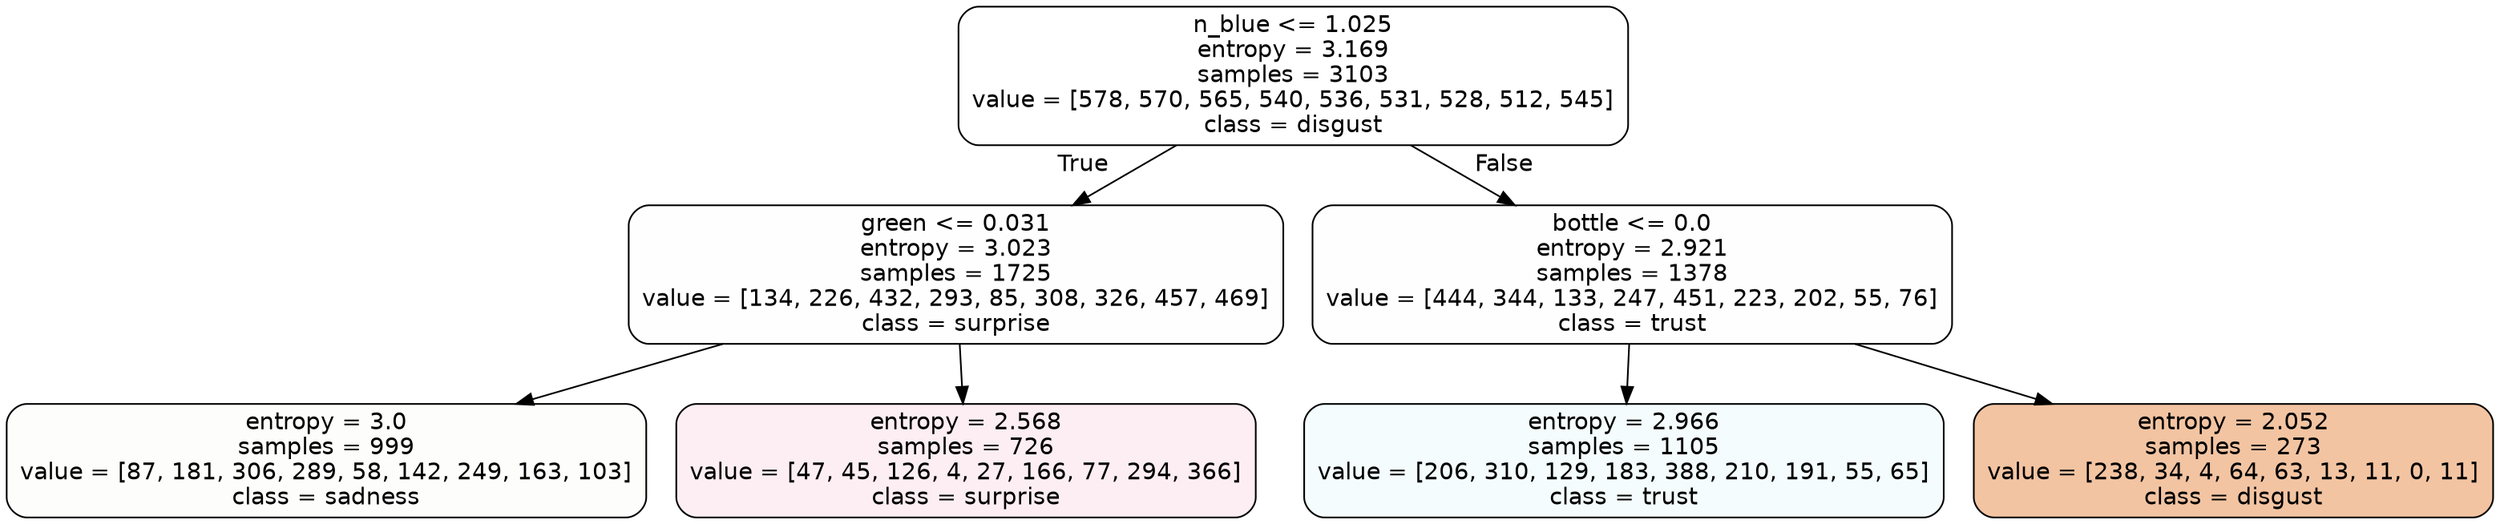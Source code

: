 digraph Tree {
node [shape=box, style="filled, rounded", color="black", fontname=helvetica] ;
edge [fontname=helvetica] ;
0 [label="n_blue <= 1.025\nentropy = 3.169\nsamples = 3103\nvalue = [578, 570, 565, 540, 536, 531, 528, 512, 545]\nclass = disgust", fillcolor="#e5813900"] ;
1 [label="green <= 0.031\nentropy = 3.023\nsamples = 1725\nvalue = [134, 226, 432, 293, 85, 308, 326, 457, 469]\nclass = surprise", fillcolor="#e5396401"] ;
0 -> 1 [labeldistance=2.5, labelangle=45, headlabel="True"] ;
2 [label="entropy = 3.0\nsamples = 999\nvalue = [87, 181, 306, 289, 58, 142, 249, 163, 103]\nclass = sadness", fillcolor="#64e53903"] ;
1 -> 2 ;
3 [label="entropy = 2.568\nsamples = 726\nvalue = [47, 45, 126, 4, 27, 166, 77, 294, 366]\nclass = surprise", fillcolor="#e5396415"] ;
1 -> 3 ;
4 [label="bottle <= 0.0\nentropy = 2.921\nsamples = 1378\nvalue = [444, 344, 133, 247, 451, 223, 202, 55, 76]\nclass = trust", fillcolor="#39d7e501"] ;
0 -> 4 [labeldistance=2.5, labelangle=-45, headlabel="False"] ;
5 [label="entropy = 2.966\nsamples = 1105\nvalue = [206, 310, 129, 183, 388, 210, 191, 55, 65]\nclass = trust", fillcolor="#39d7e50e"] ;
4 -> 5 ;
6 [label="entropy = 2.052\nsamples = 273\nvalue = [238, 34, 4, 64, 63, 13, 11, 0, 11]\nclass = disgust", fillcolor="#e5813977"] ;
4 -> 6 ;
}
